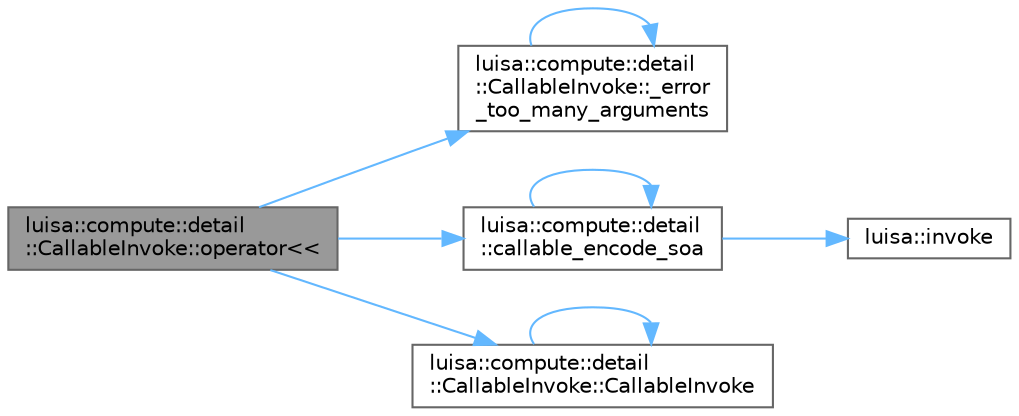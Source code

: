 digraph "luisa::compute::detail::CallableInvoke::operator&lt;&lt;"
{
 // LATEX_PDF_SIZE
  bgcolor="transparent";
  edge [fontname=Helvetica,fontsize=10,labelfontname=Helvetica,labelfontsize=10];
  node [fontname=Helvetica,fontsize=10,shape=box,height=0.2,width=0.4];
  rankdir="LR";
  Node1 [id="Node000001",label="luisa::compute::detail\l::CallableInvoke::operator\<\<",height=0.2,width=0.4,color="gray40", fillcolor="grey60", style="filled", fontcolor="black",tooltip="Add an argument."];
  Node1 -> Node2 [id="edge1_Node000001_Node000002",color="steelblue1",style="solid",tooltip=" "];
  Node2 [id="Node000002",label="luisa::compute::detail\l::CallableInvoke::_error\l_too_many_arguments",height=0.2,width=0.4,color="grey40", fillcolor="white", style="filled",URL="$classluisa_1_1compute_1_1detail_1_1_callable_invoke.html#a814392b2a1af41a2cc380229a15ae6a9",tooltip=" "];
  Node2 -> Node2 [id="edge2_Node000002_Node000002",color="steelblue1",style="solid",tooltip=" "];
  Node1 -> Node3 [id="edge3_Node000001_Node000003",color="steelblue1",style="solid",tooltip=" "];
  Node3 [id="Node000003",label="luisa::compute::detail\l::callable_encode_soa",height=0.2,width=0.4,color="grey40", fillcolor="white", style="filled",URL="$namespaceluisa_1_1compute_1_1detail.html#a32ce6db9e434a33d0d5da3d128e36a53",tooltip=" "];
  Node3 -> Node3 [id="edge4_Node000003_Node000003",color="steelblue1",style="solid",tooltip=" "];
  Node3 -> Node4 [id="edge5_Node000003_Node000004",color="steelblue1",style="solid",tooltip=" "];
  Node4 [id="Node000004",label="luisa::invoke",height=0.2,width=0.4,color="grey40", fillcolor="white", style="filled",URL="$namespaceluisa.html#afecc703e5abfd2fcd6f342e3e345249e",tooltip=" "];
  Node1 -> Node5 [id="edge6_Node000001_Node000005",color="steelblue1",style="solid",tooltip=" "];
  Node5 [id="Node000005",label="luisa::compute::detail\l::CallableInvoke::CallableInvoke",height=0.2,width=0.4,color="grey40", fillcolor="white", style="filled",URL="$classluisa_1_1compute_1_1detail_1_1_callable_invoke.html#a267b2c0d24a5b375ed997818741cdfcd",tooltip=" "];
  Node5 -> Node5 [id="edge7_Node000005_Node000005",color="steelblue1",style="solid",tooltip=" "];
}
